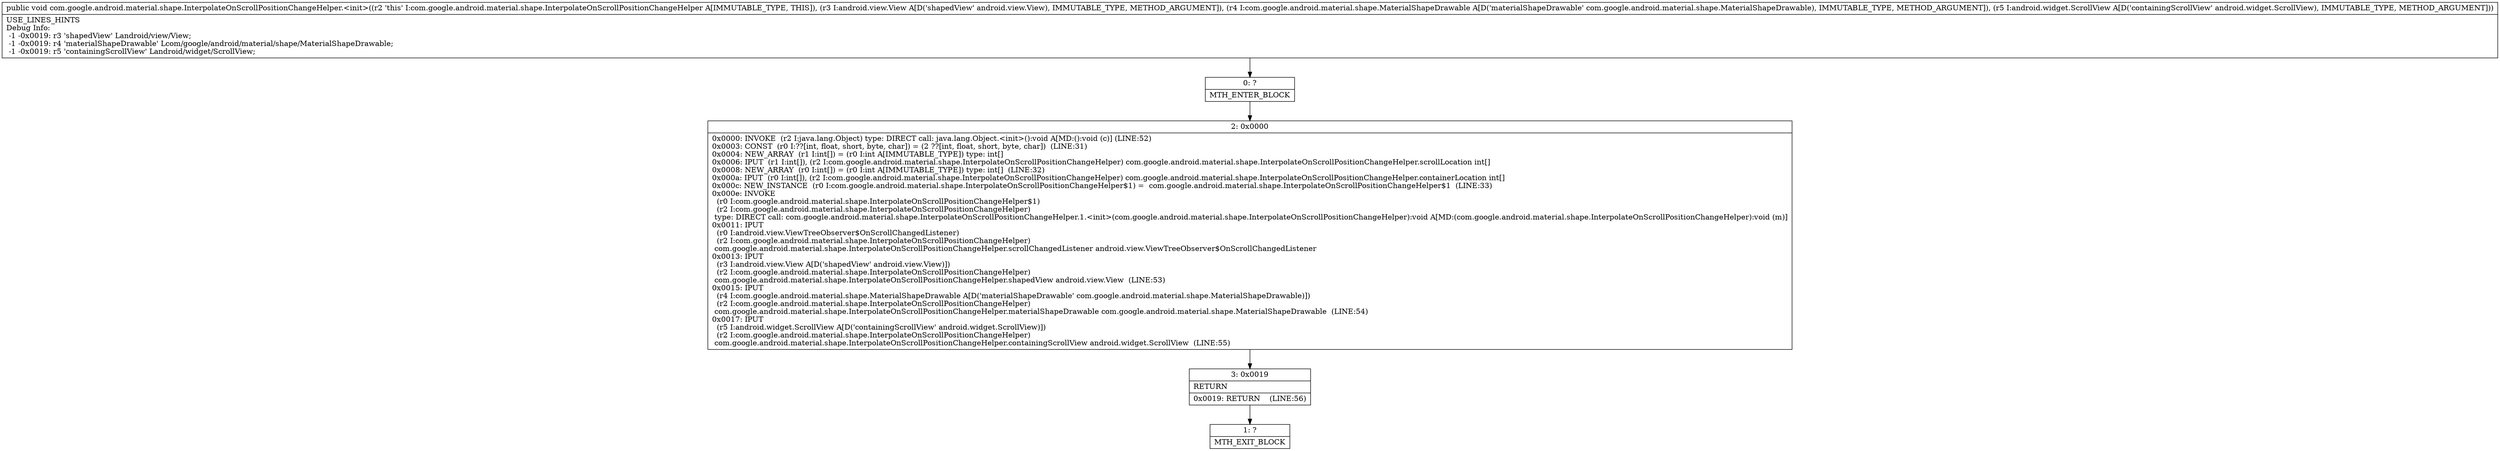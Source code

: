 digraph "CFG forcom.google.android.material.shape.InterpolateOnScrollPositionChangeHelper.\<init\>(Landroid\/view\/View;Lcom\/google\/android\/material\/shape\/MaterialShapeDrawable;Landroid\/widget\/ScrollView;)V" {
Node_0 [shape=record,label="{0\:\ ?|MTH_ENTER_BLOCK\l}"];
Node_2 [shape=record,label="{2\:\ 0x0000|0x0000: INVOKE  (r2 I:java.lang.Object) type: DIRECT call: java.lang.Object.\<init\>():void A[MD:():void (c)] (LINE:52)\l0x0003: CONST  (r0 I:??[int, float, short, byte, char]) = (2 ??[int, float, short, byte, char])  (LINE:31)\l0x0004: NEW_ARRAY  (r1 I:int[]) = (r0 I:int A[IMMUTABLE_TYPE]) type: int[] \l0x0006: IPUT  (r1 I:int[]), (r2 I:com.google.android.material.shape.InterpolateOnScrollPositionChangeHelper) com.google.android.material.shape.InterpolateOnScrollPositionChangeHelper.scrollLocation int[] \l0x0008: NEW_ARRAY  (r0 I:int[]) = (r0 I:int A[IMMUTABLE_TYPE]) type: int[]  (LINE:32)\l0x000a: IPUT  (r0 I:int[]), (r2 I:com.google.android.material.shape.InterpolateOnScrollPositionChangeHelper) com.google.android.material.shape.InterpolateOnScrollPositionChangeHelper.containerLocation int[] \l0x000c: NEW_INSTANCE  (r0 I:com.google.android.material.shape.InterpolateOnScrollPositionChangeHelper$1) =  com.google.android.material.shape.InterpolateOnScrollPositionChangeHelper$1  (LINE:33)\l0x000e: INVOKE  \l  (r0 I:com.google.android.material.shape.InterpolateOnScrollPositionChangeHelper$1)\l  (r2 I:com.google.android.material.shape.InterpolateOnScrollPositionChangeHelper)\l type: DIRECT call: com.google.android.material.shape.InterpolateOnScrollPositionChangeHelper.1.\<init\>(com.google.android.material.shape.InterpolateOnScrollPositionChangeHelper):void A[MD:(com.google.android.material.shape.InterpolateOnScrollPositionChangeHelper):void (m)]\l0x0011: IPUT  \l  (r0 I:android.view.ViewTreeObserver$OnScrollChangedListener)\l  (r2 I:com.google.android.material.shape.InterpolateOnScrollPositionChangeHelper)\l com.google.android.material.shape.InterpolateOnScrollPositionChangeHelper.scrollChangedListener android.view.ViewTreeObserver$OnScrollChangedListener \l0x0013: IPUT  \l  (r3 I:android.view.View A[D('shapedView' android.view.View)])\l  (r2 I:com.google.android.material.shape.InterpolateOnScrollPositionChangeHelper)\l com.google.android.material.shape.InterpolateOnScrollPositionChangeHelper.shapedView android.view.View  (LINE:53)\l0x0015: IPUT  \l  (r4 I:com.google.android.material.shape.MaterialShapeDrawable A[D('materialShapeDrawable' com.google.android.material.shape.MaterialShapeDrawable)])\l  (r2 I:com.google.android.material.shape.InterpolateOnScrollPositionChangeHelper)\l com.google.android.material.shape.InterpolateOnScrollPositionChangeHelper.materialShapeDrawable com.google.android.material.shape.MaterialShapeDrawable  (LINE:54)\l0x0017: IPUT  \l  (r5 I:android.widget.ScrollView A[D('containingScrollView' android.widget.ScrollView)])\l  (r2 I:com.google.android.material.shape.InterpolateOnScrollPositionChangeHelper)\l com.google.android.material.shape.InterpolateOnScrollPositionChangeHelper.containingScrollView android.widget.ScrollView  (LINE:55)\l}"];
Node_3 [shape=record,label="{3\:\ 0x0019|RETURN\l|0x0019: RETURN    (LINE:56)\l}"];
Node_1 [shape=record,label="{1\:\ ?|MTH_EXIT_BLOCK\l}"];
MethodNode[shape=record,label="{public void com.google.android.material.shape.InterpolateOnScrollPositionChangeHelper.\<init\>((r2 'this' I:com.google.android.material.shape.InterpolateOnScrollPositionChangeHelper A[IMMUTABLE_TYPE, THIS]), (r3 I:android.view.View A[D('shapedView' android.view.View), IMMUTABLE_TYPE, METHOD_ARGUMENT]), (r4 I:com.google.android.material.shape.MaterialShapeDrawable A[D('materialShapeDrawable' com.google.android.material.shape.MaterialShapeDrawable), IMMUTABLE_TYPE, METHOD_ARGUMENT]), (r5 I:android.widget.ScrollView A[D('containingScrollView' android.widget.ScrollView), IMMUTABLE_TYPE, METHOD_ARGUMENT]))  | USE_LINES_HINTS\lDebug Info:\l  \-1 \-0x0019: r3 'shapedView' Landroid\/view\/View;\l  \-1 \-0x0019: r4 'materialShapeDrawable' Lcom\/google\/android\/material\/shape\/MaterialShapeDrawable;\l  \-1 \-0x0019: r5 'containingScrollView' Landroid\/widget\/ScrollView;\l}"];
MethodNode -> Node_0;Node_0 -> Node_2;
Node_2 -> Node_3;
Node_3 -> Node_1;
}

